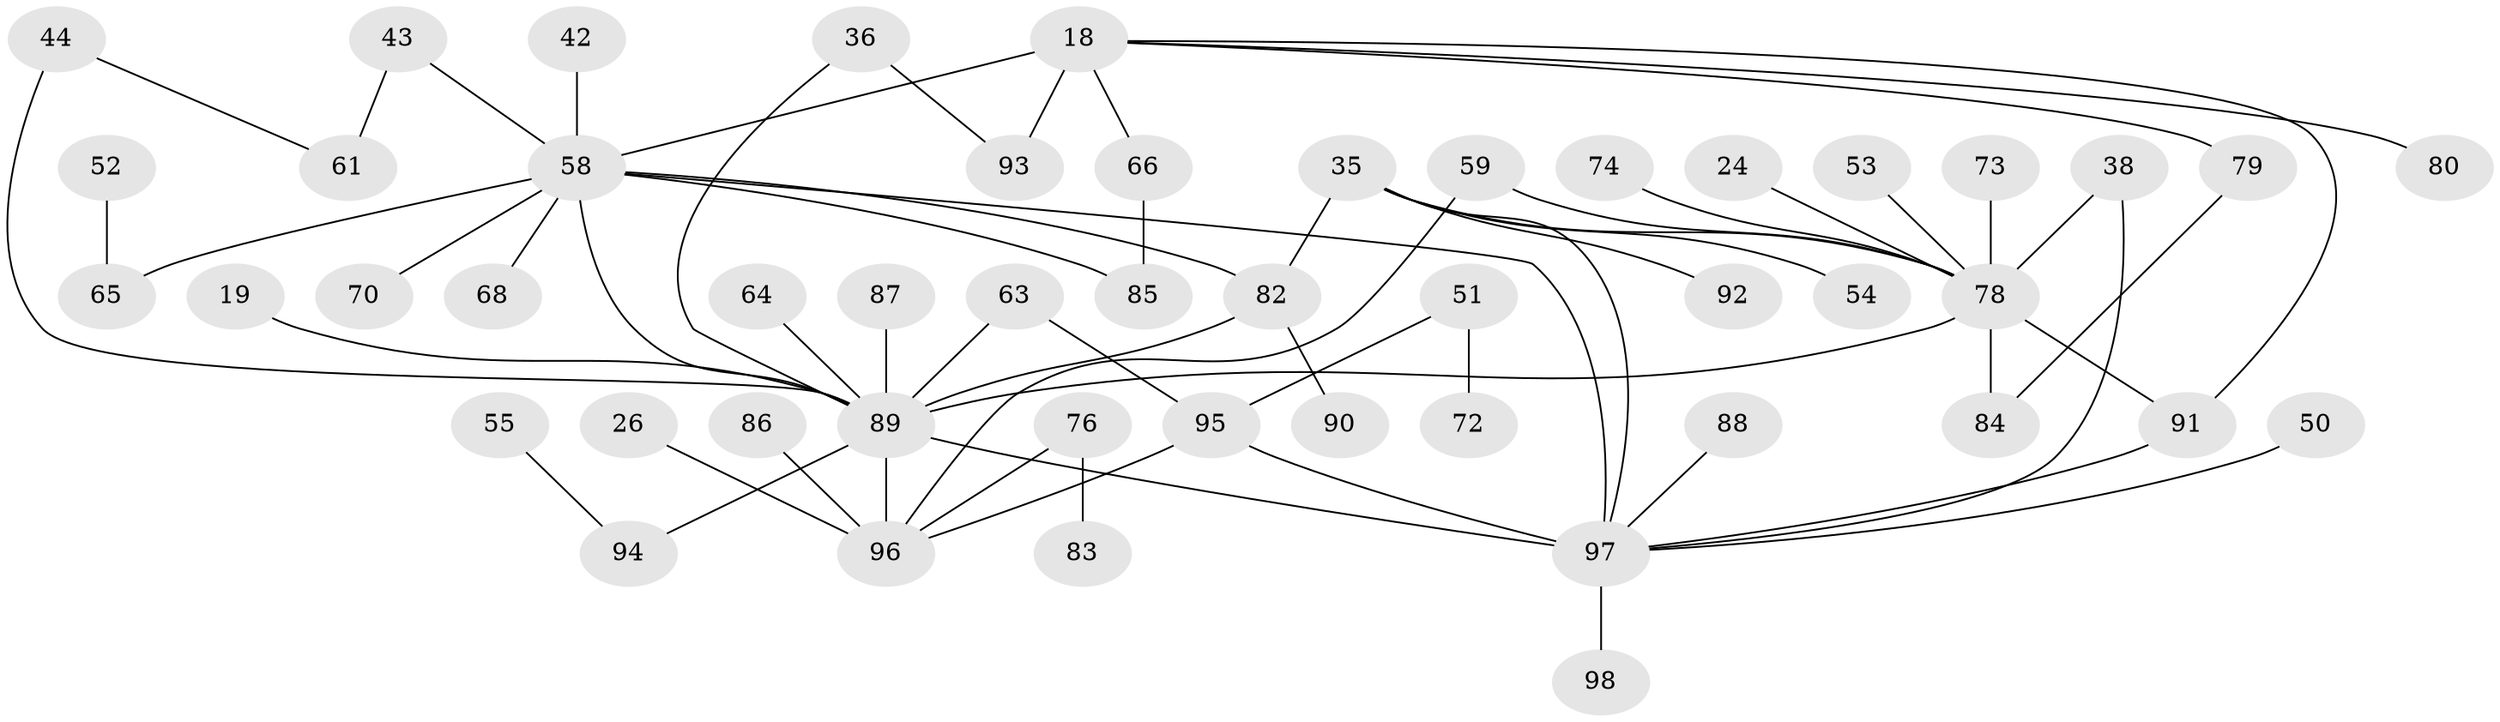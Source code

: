 // original degree distribution, {4: 0.09183673469387756, 2: 0.2755102040816326, 7: 0.04081632653061224, 3: 0.21428571428571427, 5: 0.030612244897959183, 6: 0.04081632653061224, 1: 0.30612244897959184}
// Generated by graph-tools (version 1.1) at 2025/46/03/04/25 21:46:11]
// undirected, 49 vertices, 62 edges
graph export_dot {
graph [start="1"]
  node [color=gray90,style=filled];
  18 [super="+15+11"];
  19;
  24;
  26;
  35 [super="+28"];
  36 [super="+22"];
  38;
  42;
  43;
  44;
  50;
  51;
  52;
  53;
  54;
  55;
  58 [super="+6+29"];
  59;
  61;
  63;
  64;
  65 [super="+40"];
  66;
  68;
  70;
  72;
  73;
  74;
  76;
  78 [super="+32+37+33+20"];
  79;
  80 [super="+39"];
  82 [super="+7"];
  83;
  84 [super="+69"];
  85;
  86;
  87;
  88;
  89 [super="+2+12+75+49"];
  90 [super="+8"];
  91 [super="+47+62"];
  92;
  93 [super="+31"];
  94 [super="+46"];
  95 [super="+41+45"];
  96 [super="+23+71"];
  97 [super="+81+77"];
  98;
  18 -- 66;
  18 -- 79;
  18 -- 58 [weight=2];
  18 -- 93 [weight=2];
  18 -- 91;
  18 -- 80;
  19 -- 89;
  24 -- 78;
  26 -- 96;
  35 -- 54;
  35 -- 78 [weight=2];
  35 -- 82;
  35 -- 92;
  35 -- 97;
  36 -- 89;
  36 -- 93;
  38 -- 78;
  38 -- 97;
  42 -- 58;
  43 -- 61;
  43 -- 58;
  44 -- 61;
  44 -- 89;
  50 -- 97;
  51 -- 72;
  51 -- 95;
  52 -- 65;
  53 -- 78;
  55 -- 94;
  58 -- 68;
  58 -- 85 [weight=2];
  58 -- 70;
  58 -- 89;
  58 -- 82;
  58 -- 65;
  58 -- 97;
  59 -- 96;
  59 -- 78;
  63 -- 89;
  63 -- 95;
  64 -- 89;
  66 -- 85;
  73 -- 78;
  74 -- 78;
  76 -- 83;
  76 -- 96;
  78 -- 89 [weight=4];
  78 -- 91;
  78 -- 84;
  79 -- 84;
  82 -- 89;
  82 -- 90;
  86 -- 96;
  87 -- 89;
  88 -- 97;
  89 -- 96 [weight=5];
  89 -- 94;
  89 -- 97 [weight=3];
  91 -- 97;
  95 -- 96 [weight=2];
  95 -- 97;
  97 -- 98;
}
